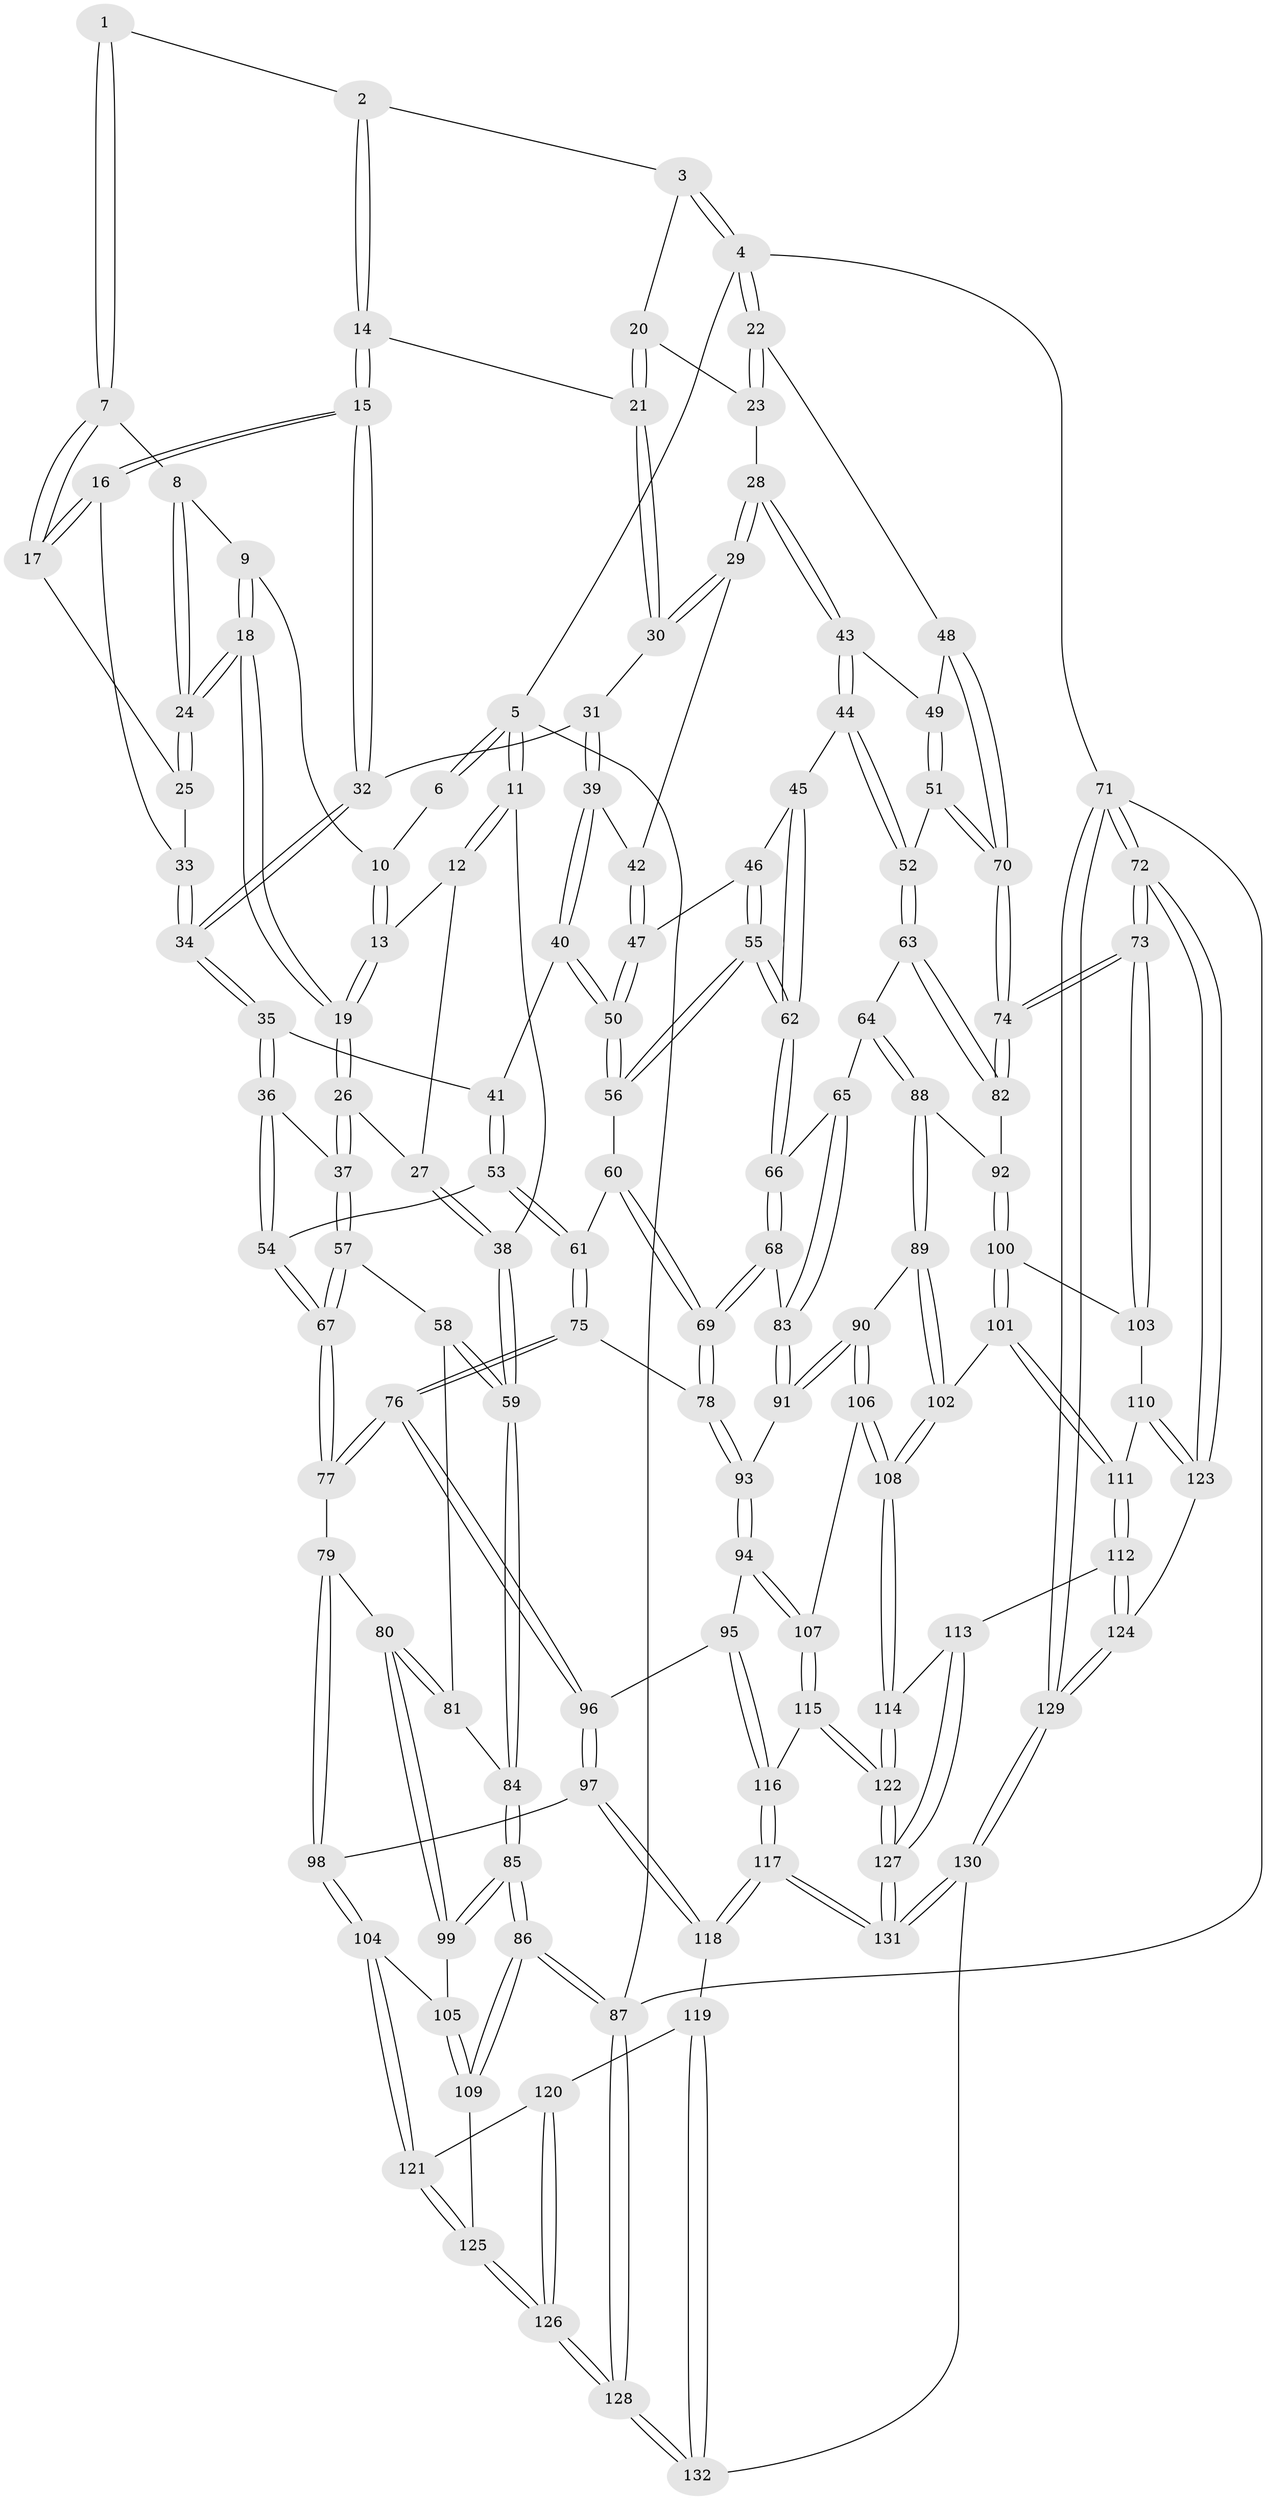 // Generated by graph-tools (version 1.1) at 2025/12/02/27/25 16:12:00]
// undirected, 132 vertices, 327 edges
graph export_dot {
graph [start="1"]
  node [color=gray90,style=filled];
  1 [pos="+0.4860432251658911+0"];
  2 [pos="+0.60900882895505+0"];
  3 [pos="+0.7848098468612689+0"];
  4 [pos="+1+0"];
  5 [pos="+0+0"];
  6 [pos="+0.31498956250481625+0"];
  7 [pos="+0.45614097679375154+0.1114490370359231"];
  8 [pos="+0.4152662492446931+0.09576552640857859"];
  9 [pos="+0.3222586723753653+0.032004179866248456"];
  10 [pos="+0.30648489442621846+0"];
  11 [pos="+0+0"];
  12 [pos="+0.14684472478014268+0.1160897633152453"];
  13 [pos="+0.17567218431283327+0.1141173231756909"];
  14 [pos="+0.5611159056022184+0.10024399140644745"];
  15 [pos="+0.48232281161187834+0.14669942107634076"];
  16 [pos="+0.47438822138442893+0.13741228307011416"];
  17 [pos="+0.4580174785591532+0.1156239878668065"];
  18 [pos="+0.28513545932802636+0.14242995564966976"];
  19 [pos="+0.26752824990163837+0.1504170993729994"];
  20 [pos="+0.7835777193993403+0"];
  21 [pos="+0.6508413971095893+0.13870518803750329"];
  22 [pos="+1+0.1373346592126138"];
  23 [pos="+0.8146310780898651+0.12049409276376266"];
  24 [pos="+0.28995362280437+0.1442438961927747"];
  25 [pos="+0.3216489905740483+0.16135656546920185"];
  26 [pos="+0.23462930587591055+0.3137397440686025"];
  27 [pos="+0.1320860555939283+0.2227638791367017"];
  28 [pos="+0.7973165436375849+0.21273900988901323"];
  29 [pos="+0.7618193000204372+0.21791263875544523"];
  30 [pos="+0.6554063895348793+0.15468929393458775"];
  31 [pos="+0.5806114476598986+0.2282419107505165"];
  32 [pos="+0.48579172507040824+0.19331859059919412"];
  33 [pos="+0.3400700500387302+0.17988967688701651"];
  34 [pos="+0.4187161970934411+0.2795107406183617"];
  35 [pos="+0.4165237641540302+0.28788547472142734"];
  36 [pos="+0.34208173945281795+0.3390217359233393"];
  37 [pos="+0.24725380524637136+0.3578682573510041"];
  38 [pos="+0+0.33428594269973144"];
  39 [pos="+0.6008041031527102+0.278057860745282"];
  40 [pos="+0.5819912738031423+0.3814163404812595"];
  41 [pos="+0.46615427294646083+0.3259939093650135"];
  42 [pos="+0.7234757067999821+0.25829608043291497"];
  43 [pos="+0.8221876651592307+0.23354783310159102"];
  44 [pos="+0.8235262582948464+0.3997579332719006"];
  45 [pos="+0.8100194547513364+0.40279585078816155"];
  46 [pos="+0.7462161535770843+0.3753037802083188"];
  47 [pos="+0.7059628517792966+0.32743936645675487"];
  48 [pos="+1+0.16736012653989704"];
  49 [pos="+0.876565497323637+0.23662670715312792"];
  50 [pos="+0.5850168639244379+0.38722511092409057"];
  51 [pos="+0.9647000644374184+0.4471484446377325"];
  52 [pos="+0.9216991827958808+0.4592816514340641"];
  53 [pos="+0.44505360176946857+0.48838333874279033"];
  54 [pos="+0.4435782377810662+0.48735068025941375"];
  55 [pos="+0.6346873332404879+0.4274666647113525"];
  56 [pos="+0.5860258697053666+0.3945216150401839"];
  57 [pos="+0.2027778327550153+0.423269862079143"];
  58 [pos="+0.14317032480470304+0.4283504235353527"];
  59 [pos="+0+0.3998371421311797"];
  60 [pos="+0.5823116524619417+0.39952446528554153"];
  61 [pos="+0.44652680156744307+0.48989941919549435"];
  62 [pos="+0.6998208722048992+0.5026825827254213"];
  63 [pos="+0.8847962901517383+0.5292836784328243"];
  64 [pos="+0.7741200873041693+0.5707844760976144"];
  65 [pos="+0.7339523107230195+0.5596418057067766"];
  66 [pos="+0.6999223513366708+0.5042997958735066"];
  67 [pos="+0.23171978752253156+0.4758741470321555"];
  68 [pos="+0.5705032540961925+0.5768430089416154"];
  69 [pos="+0.563594331446038+0.5802767592147803"];
  70 [pos="+1+0.4152000191000341"];
  71 [pos="+1+1"];
  72 [pos="+1+1"];
  73 [pos="+1+0.7570575424208792"];
  74 [pos="+1+0.7136659474406442"];
  75 [pos="+0.4524813244774115+0.5600988098419273"];
  76 [pos="+0.3700909651192376+0.6325690327427728"];
  77 [pos="+0.2610096070248877+0.5796932497797134"];
  78 [pos="+0.5551944410187166+0.5909769051964137"];
  79 [pos="+0.23048002417744842+0.6117310996494099"];
  80 [pos="+0.13303688582317327+0.6789832148255965"];
  81 [pos="+0.10480754781730785+0.6250313506555206"];
  82 [pos="+0.9142189219478257+0.6584193874355063"];
  83 [pos="+0.7134714034159733+0.5915925756235336"];
  84 [pos="+0+0.41981988834239187"];
  85 [pos="+0+0.6774969173385005"];
  86 [pos="+0+0.8280533172283391"];
  87 [pos="+0+1"];
  88 [pos="+0.7966365245607487+0.6426208610199734"];
  89 [pos="+0.7314590183406386+0.7405707428801525"];
  90 [pos="+0.6935425721752196+0.7206139098149655"];
  91 [pos="+0.6599299897502198+0.6878486302666772"];
  92 [pos="+0.8941402258483037+0.6749901349765894"];
  93 [pos="+0.5907857617567502+0.6765287265877689"];
  94 [pos="+0.5232851114901507+0.7495706125519003"];
  95 [pos="+0.4446494828777479+0.760823589911024"];
  96 [pos="+0.39305148639249404+0.7487643149479678"];
  97 [pos="+0.3411803764192855+0.7982246273187898"];
  98 [pos="+0.27419701011676934+0.8005424512712487"];
  99 [pos="+0.12304327450000942+0.7021067223690347"];
  100 [pos="+0.8768287272524818+0.7145042537970308"];
  101 [pos="+0.8064982907801885+0.776014730777935"];
  102 [pos="+0.753557505301606+0.7677709666378982"];
  103 [pos="+0.9518282403708905+0.8009833800648614"];
  104 [pos="+0.1880918389682115+0.8207379660121439"];
  105 [pos="+0.13742463123972293+0.7520649835832965"];
  106 [pos="+0.6065084511707659+0.8410247008129854"];
  107 [pos="+0.5891423966126306+0.846643757655473"];
  108 [pos="+0.7163482518309935+0.8542892135528687"];
  109 [pos="+0+0.857128745522146"];
  110 [pos="+0.8854210413383445+0.8523788690522253"];
  111 [pos="+0.840007177546603+0.8209789812835647"];
  112 [pos="+0.7671189002411515+0.930752495015822"];
  113 [pos="+0.7351809849423626+0.9152681528253857"];
  114 [pos="+0.7206254493587385+0.8803123937812848"];
  115 [pos="+0.5704108062006157+0.9190885873573801"];
  116 [pos="+0.46603296640815906+0.8299554522235"];
  117 [pos="+0.4588002133723357+1"];
  118 [pos="+0.3540437235417682+0.8694269946902389"];
  119 [pos="+0.26741238063777495+0.9570139672115312"];
  120 [pos="+0.1867917505110144+0.8520381205981287"];
  121 [pos="+0.186058398068321+0.8267163148218495"];
  122 [pos="+0.569971734492838+0.9263808350609961"];
  123 [pos="+0.8982445814647708+0.9169274088639189"];
  124 [pos="+0.8016326784635196+0.964043636815051"];
  125 [pos="+0.02242709683914259+0.8930773023515111"];
  126 [pos="+0.1150926876745992+1"];
  127 [pos="+0.5318509368378035+1"];
  128 [pos="+0.140936270313006+1"];
  129 [pos="+0.784378277039675+1"];
  130 [pos="+0.5010012213010282+1"];
  131 [pos="+0.5055407360182096+1"];
  132 [pos="+0.28718128819493105+1"];
  1 -- 2;
  1 -- 7;
  1 -- 7;
  2 -- 3;
  2 -- 14;
  2 -- 14;
  3 -- 4;
  3 -- 4;
  3 -- 20;
  4 -- 5;
  4 -- 22;
  4 -- 22;
  4 -- 71;
  5 -- 6;
  5 -- 6;
  5 -- 11;
  5 -- 11;
  5 -- 87;
  6 -- 10;
  7 -- 8;
  7 -- 17;
  7 -- 17;
  8 -- 9;
  8 -- 24;
  8 -- 24;
  9 -- 10;
  9 -- 18;
  9 -- 18;
  10 -- 13;
  10 -- 13;
  11 -- 12;
  11 -- 12;
  11 -- 38;
  12 -- 13;
  12 -- 27;
  13 -- 19;
  13 -- 19;
  14 -- 15;
  14 -- 15;
  14 -- 21;
  15 -- 16;
  15 -- 16;
  15 -- 32;
  15 -- 32;
  16 -- 17;
  16 -- 17;
  16 -- 33;
  17 -- 25;
  18 -- 19;
  18 -- 19;
  18 -- 24;
  18 -- 24;
  19 -- 26;
  19 -- 26;
  20 -- 21;
  20 -- 21;
  20 -- 23;
  21 -- 30;
  21 -- 30;
  22 -- 23;
  22 -- 23;
  22 -- 48;
  23 -- 28;
  24 -- 25;
  24 -- 25;
  25 -- 33;
  26 -- 27;
  26 -- 37;
  26 -- 37;
  27 -- 38;
  27 -- 38;
  28 -- 29;
  28 -- 29;
  28 -- 43;
  28 -- 43;
  29 -- 30;
  29 -- 30;
  29 -- 42;
  30 -- 31;
  31 -- 32;
  31 -- 39;
  31 -- 39;
  32 -- 34;
  32 -- 34;
  33 -- 34;
  33 -- 34;
  34 -- 35;
  34 -- 35;
  35 -- 36;
  35 -- 36;
  35 -- 41;
  36 -- 37;
  36 -- 54;
  36 -- 54;
  37 -- 57;
  37 -- 57;
  38 -- 59;
  38 -- 59;
  39 -- 40;
  39 -- 40;
  39 -- 42;
  40 -- 41;
  40 -- 50;
  40 -- 50;
  41 -- 53;
  41 -- 53;
  42 -- 47;
  42 -- 47;
  43 -- 44;
  43 -- 44;
  43 -- 49;
  44 -- 45;
  44 -- 52;
  44 -- 52;
  45 -- 46;
  45 -- 62;
  45 -- 62;
  46 -- 47;
  46 -- 55;
  46 -- 55;
  47 -- 50;
  47 -- 50;
  48 -- 49;
  48 -- 70;
  48 -- 70;
  49 -- 51;
  49 -- 51;
  50 -- 56;
  50 -- 56;
  51 -- 52;
  51 -- 70;
  51 -- 70;
  52 -- 63;
  52 -- 63;
  53 -- 54;
  53 -- 61;
  53 -- 61;
  54 -- 67;
  54 -- 67;
  55 -- 56;
  55 -- 56;
  55 -- 62;
  55 -- 62;
  56 -- 60;
  57 -- 58;
  57 -- 67;
  57 -- 67;
  58 -- 59;
  58 -- 59;
  58 -- 81;
  59 -- 84;
  59 -- 84;
  60 -- 61;
  60 -- 69;
  60 -- 69;
  61 -- 75;
  61 -- 75;
  62 -- 66;
  62 -- 66;
  63 -- 64;
  63 -- 82;
  63 -- 82;
  64 -- 65;
  64 -- 88;
  64 -- 88;
  65 -- 66;
  65 -- 83;
  65 -- 83;
  66 -- 68;
  66 -- 68;
  67 -- 77;
  67 -- 77;
  68 -- 69;
  68 -- 69;
  68 -- 83;
  69 -- 78;
  69 -- 78;
  70 -- 74;
  70 -- 74;
  71 -- 72;
  71 -- 72;
  71 -- 129;
  71 -- 129;
  71 -- 87;
  72 -- 73;
  72 -- 73;
  72 -- 123;
  72 -- 123;
  73 -- 74;
  73 -- 74;
  73 -- 103;
  73 -- 103;
  74 -- 82;
  74 -- 82;
  75 -- 76;
  75 -- 76;
  75 -- 78;
  76 -- 77;
  76 -- 77;
  76 -- 96;
  76 -- 96;
  77 -- 79;
  78 -- 93;
  78 -- 93;
  79 -- 80;
  79 -- 98;
  79 -- 98;
  80 -- 81;
  80 -- 81;
  80 -- 99;
  80 -- 99;
  81 -- 84;
  82 -- 92;
  83 -- 91;
  83 -- 91;
  84 -- 85;
  84 -- 85;
  85 -- 86;
  85 -- 86;
  85 -- 99;
  85 -- 99;
  86 -- 87;
  86 -- 87;
  86 -- 109;
  86 -- 109;
  87 -- 128;
  87 -- 128;
  88 -- 89;
  88 -- 89;
  88 -- 92;
  89 -- 90;
  89 -- 102;
  89 -- 102;
  90 -- 91;
  90 -- 91;
  90 -- 106;
  90 -- 106;
  91 -- 93;
  92 -- 100;
  92 -- 100;
  93 -- 94;
  93 -- 94;
  94 -- 95;
  94 -- 107;
  94 -- 107;
  95 -- 96;
  95 -- 116;
  95 -- 116;
  96 -- 97;
  96 -- 97;
  97 -- 98;
  97 -- 118;
  97 -- 118;
  98 -- 104;
  98 -- 104;
  99 -- 105;
  100 -- 101;
  100 -- 101;
  100 -- 103;
  101 -- 102;
  101 -- 111;
  101 -- 111;
  102 -- 108;
  102 -- 108;
  103 -- 110;
  104 -- 105;
  104 -- 121;
  104 -- 121;
  105 -- 109;
  105 -- 109;
  106 -- 107;
  106 -- 108;
  106 -- 108;
  107 -- 115;
  107 -- 115;
  108 -- 114;
  108 -- 114;
  109 -- 125;
  110 -- 111;
  110 -- 123;
  110 -- 123;
  111 -- 112;
  111 -- 112;
  112 -- 113;
  112 -- 124;
  112 -- 124;
  113 -- 114;
  113 -- 127;
  113 -- 127;
  114 -- 122;
  114 -- 122;
  115 -- 116;
  115 -- 122;
  115 -- 122;
  116 -- 117;
  116 -- 117;
  117 -- 118;
  117 -- 118;
  117 -- 131;
  117 -- 131;
  118 -- 119;
  119 -- 120;
  119 -- 132;
  119 -- 132;
  120 -- 121;
  120 -- 126;
  120 -- 126;
  121 -- 125;
  121 -- 125;
  122 -- 127;
  122 -- 127;
  123 -- 124;
  124 -- 129;
  124 -- 129;
  125 -- 126;
  125 -- 126;
  126 -- 128;
  126 -- 128;
  127 -- 131;
  127 -- 131;
  128 -- 132;
  128 -- 132;
  129 -- 130;
  129 -- 130;
  130 -- 131;
  130 -- 131;
  130 -- 132;
}
